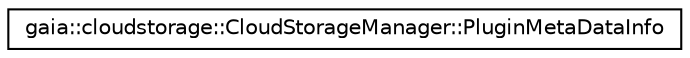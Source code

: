 digraph G
{
  edge [fontname="Helvetica",fontsize="10",labelfontname="Helvetica",labelfontsize="10"];
  node [fontname="Helvetica",fontsize="10",shape=record];
  rankdir=LR;
  Node1 [label="gaia::cloudstorage::CloudStorageManager::PluginMetaDataInfo",height=0.2,width=0.4,color="black", fillcolor="white", style="filled",URL="$df/d10/structgaia_1_1cloudstorage_1_1_cloud_storage_manager_1_1_plugin_meta_data_info.html",tooltip="plugin meta info"];
}
